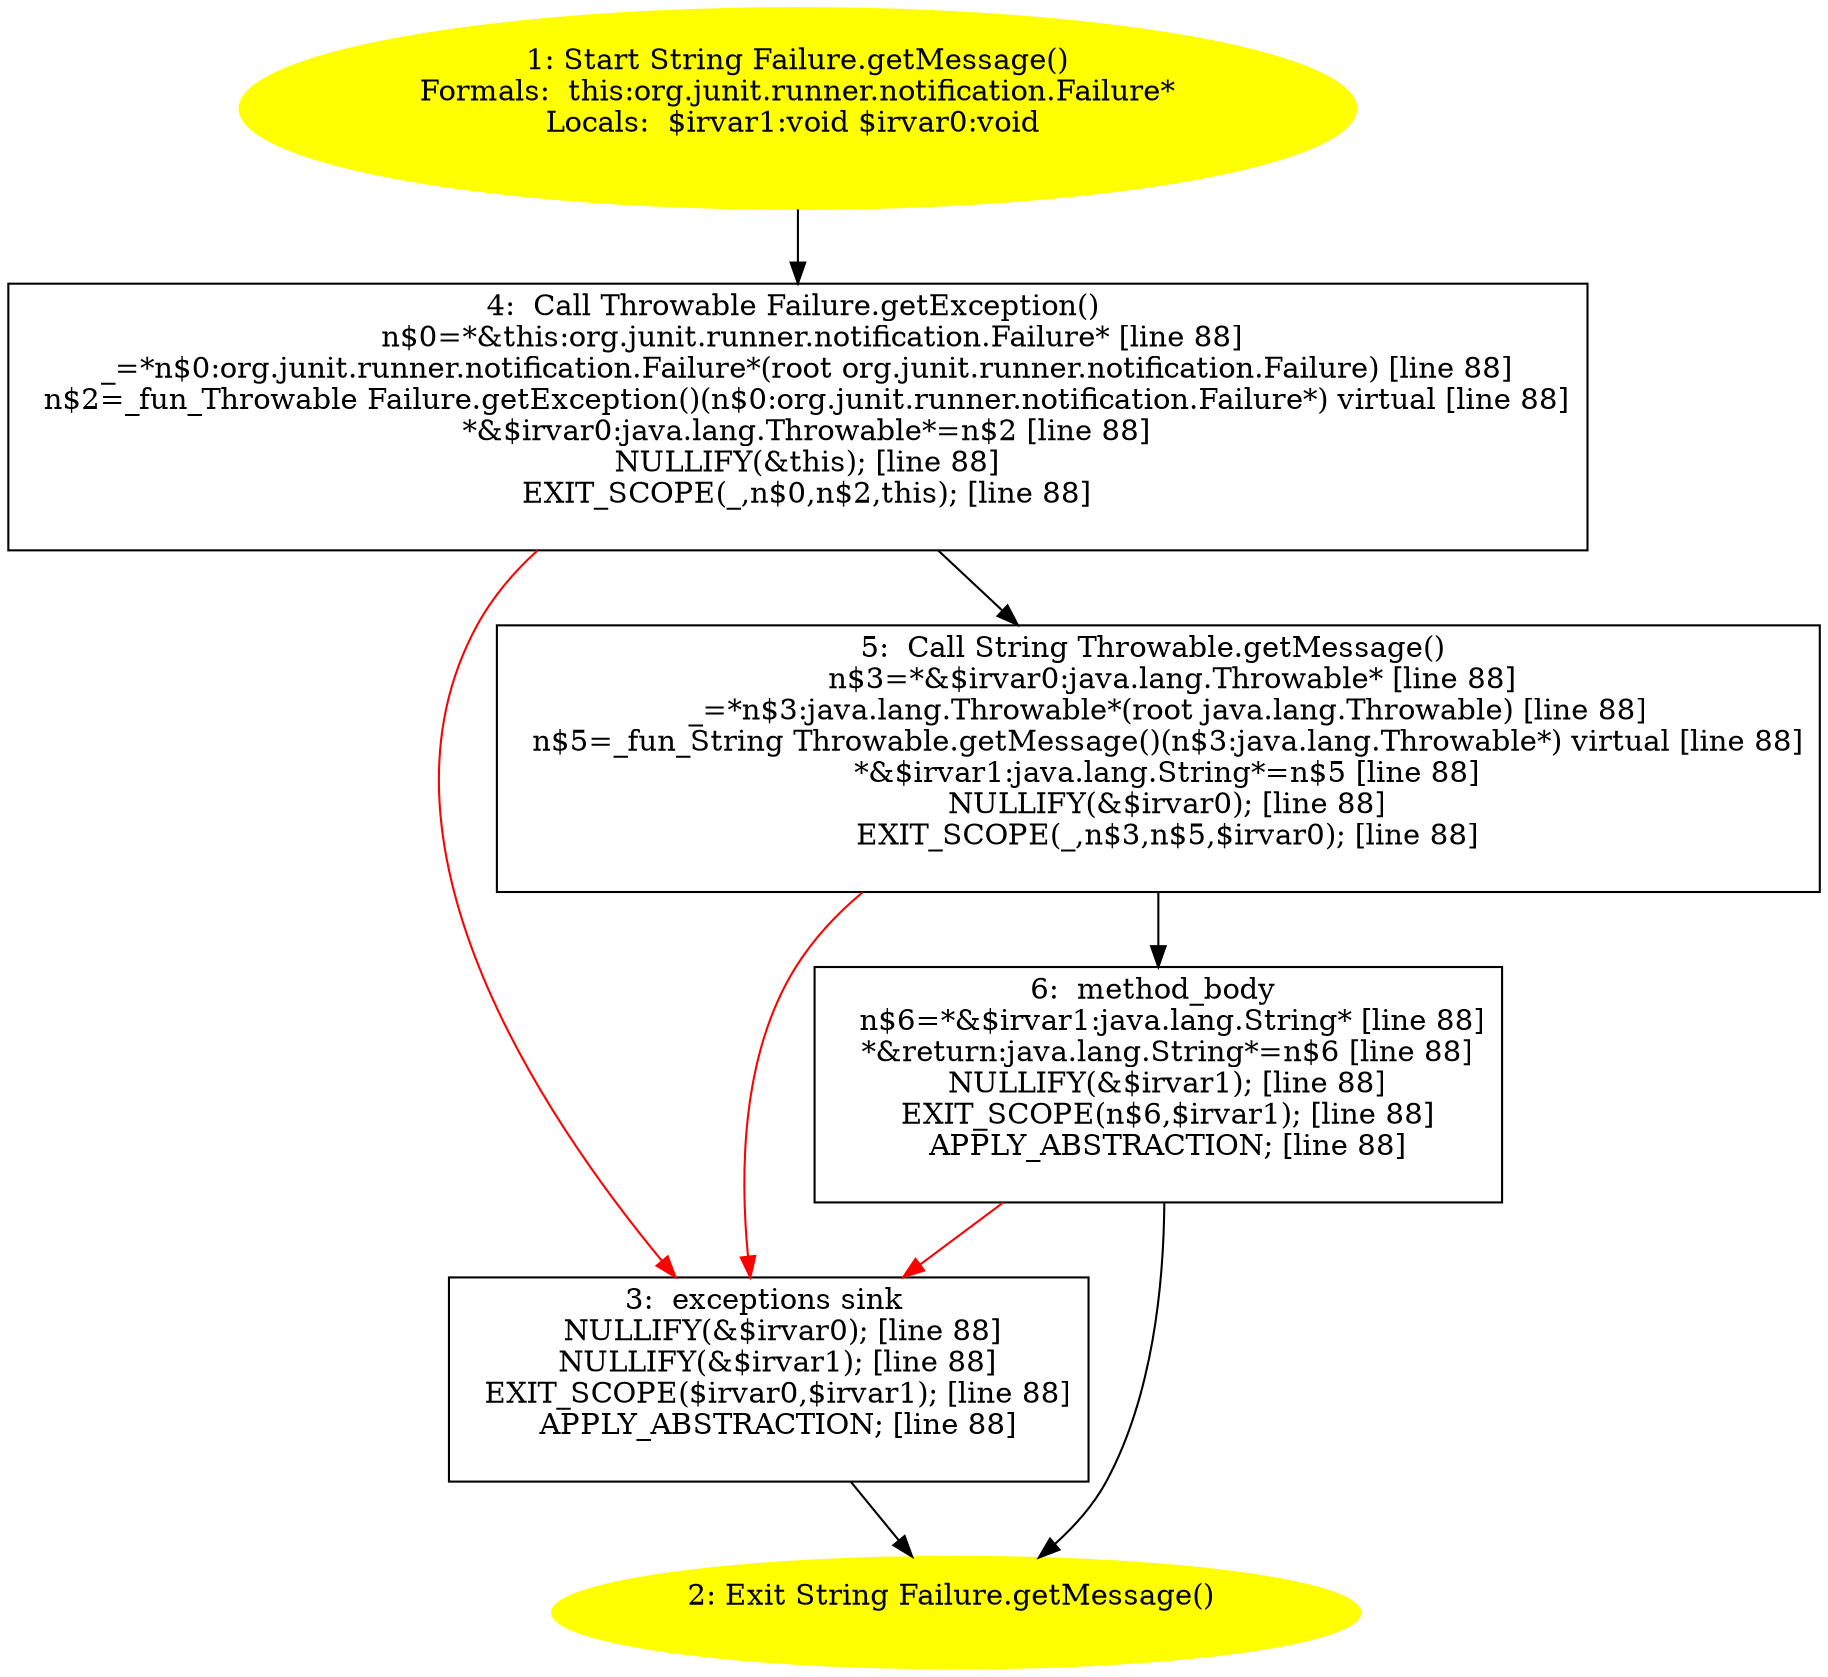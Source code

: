 /* @generated */
digraph cfg {
"org.junit.runner.notification.Failure.getMessage():java.lang.String.ec35e8ac33f97fc920849b2e1fb48111_1" [label="1: Start String Failure.getMessage()\nFormals:  this:org.junit.runner.notification.Failure*\nLocals:  $irvar1:void $irvar0:void \n  " color=yellow style=filled]
	

	 "org.junit.runner.notification.Failure.getMessage():java.lang.String.ec35e8ac33f97fc920849b2e1fb48111_1" -> "org.junit.runner.notification.Failure.getMessage():java.lang.String.ec35e8ac33f97fc920849b2e1fb48111_4" ;
"org.junit.runner.notification.Failure.getMessage():java.lang.String.ec35e8ac33f97fc920849b2e1fb48111_2" [label="2: Exit String Failure.getMessage() \n  " color=yellow style=filled]
	

"org.junit.runner.notification.Failure.getMessage():java.lang.String.ec35e8ac33f97fc920849b2e1fb48111_3" [label="3:  exceptions sink \n   NULLIFY(&$irvar0); [line 88]\n  NULLIFY(&$irvar1); [line 88]\n  EXIT_SCOPE($irvar0,$irvar1); [line 88]\n  APPLY_ABSTRACTION; [line 88]\n " shape="box"]
	

	 "org.junit.runner.notification.Failure.getMessage():java.lang.String.ec35e8ac33f97fc920849b2e1fb48111_3" -> "org.junit.runner.notification.Failure.getMessage():java.lang.String.ec35e8ac33f97fc920849b2e1fb48111_2" ;
"org.junit.runner.notification.Failure.getMessage():java.lang.String.ec35e8ac33f97fc920849b2e1fb48111_4" [label="4:  Call Throwable Failure.getException() \n   n$0=*&this:org.junit.runner.notification.Failure* [line 88]\n  _=*n$0:org.junit.runner.notification.Failure*(root org.junit.runner.notification.Failure) [line 88]\n  n$2=_fun_Throwable Failure.getException()(n$0:org.junit.runner.notification.Failure*) virtual [line 88]\n  *&$irvar0:java.lang.Throwable*=n$2 [line 88]\n  NULLIFY(&this); [line 88]\n  EXIT_SCOPE(_,n$0,n$2,this); [line 88]\n " shape="box"]
	

	 "org.junit.runner.notification.Failure.getMessage():java.lang.String.ec35e8ac33f97fc920849b2e1fb48111_4" -> "org.junit.runner.notification.Failure.getMessage():java.lang.String.ec35e8ac33f97fc920849b2e1fb48111_5" ;
	 "org.junit.runner.notification.Failure.getMessage():java.lang.String.ec35e8ac33f97fc920849b2e1fb48111_4" -> "org.junit.runner.notification.Failure.getMessage():java.lang.String.ec35e8ac33f97fc920849b2e1fb48111_3" [color="red" ];
"org.junit.runner.notification.Failure.getMessage():java.lang.String.ec35e8ac33f97fc920849b2e1fb48111_5" [label="5:  Call String Throwable.getMessage() \n   n$3=*&$irvar0:java.lang.Throwable* [line 88]\n  _=*n$3:java.lang.Throwable*(root java.lang.Throwable) [line 88]\n  n$5=_fun_String Throwable.getMessage()(n$3:java.lang.Throwable*) virtual [line 88]\n  *&$irvar1:java.lang.String*=n$5 [line 88]\n  NULLIFY(&$irvar0); [line 88]\n  EXIT_SCOPE(_,n$3,n$5,$irvar0); [line 88]\n " shape="box"]
	

	 "org.junit.runner.notification.Failure.getMessage():java.lang.String.ec35e8ac33f97fc920849b2e1fb48111_5" -> "org.junit.runner.notification.Failure.getMessage():java.lang.String.ec35e8ac33f97fc920849b2e1fb48111_6" ;
	 "org.junit.runner.notification.Failure.getMessage():java.lang.String.ec35e8ac33f97fc920849b2e1fb48111_5" -> "org.junit.runner.notification.Failure.getMessage():java.lang.String.ec35e8ac33f97fc920849b2e1fb48111_3" [color="red" ];
"org.junit.runner.notification.Failure.getMessage():java.lang.String.ec35e8ac33f97fc920849b2e1fb48111_6" [label="6:  method_body \n   n$6=*&$irvar1:java.lang.String* [line 88]\n  *&return:java.lang.String*=n$6 [line 88]\n  NULLIFY(&$irvar1); [line 88]\n  EXIT_SCOPE(n$6,$irvar1); [line 88]\n  APPLY_ABSTRACTION; [line 88]\n " shape="box"]
	

	 "org.junit.runner.notification.Failure.getMessage():java.lang.String.ec35e8ac33f97fc920849b2e1fb48111_6" -> "org.junit.runner.notification.Failure.getMessage():java.lang.String.ec35e8ac33f97fc920849b2e1fb48111_2" ;
	 "org.junit.runner.notification.Failure.getMessage():java.lang.String.ec35e8ac33f97fc920849b2e1fb48111_6" -> "org.junit.runner.notification.Failure.getMessage():java.lang.String.ec35e8ac33f97fc920849b2e1fb48111_3" [color="red" ];
}
